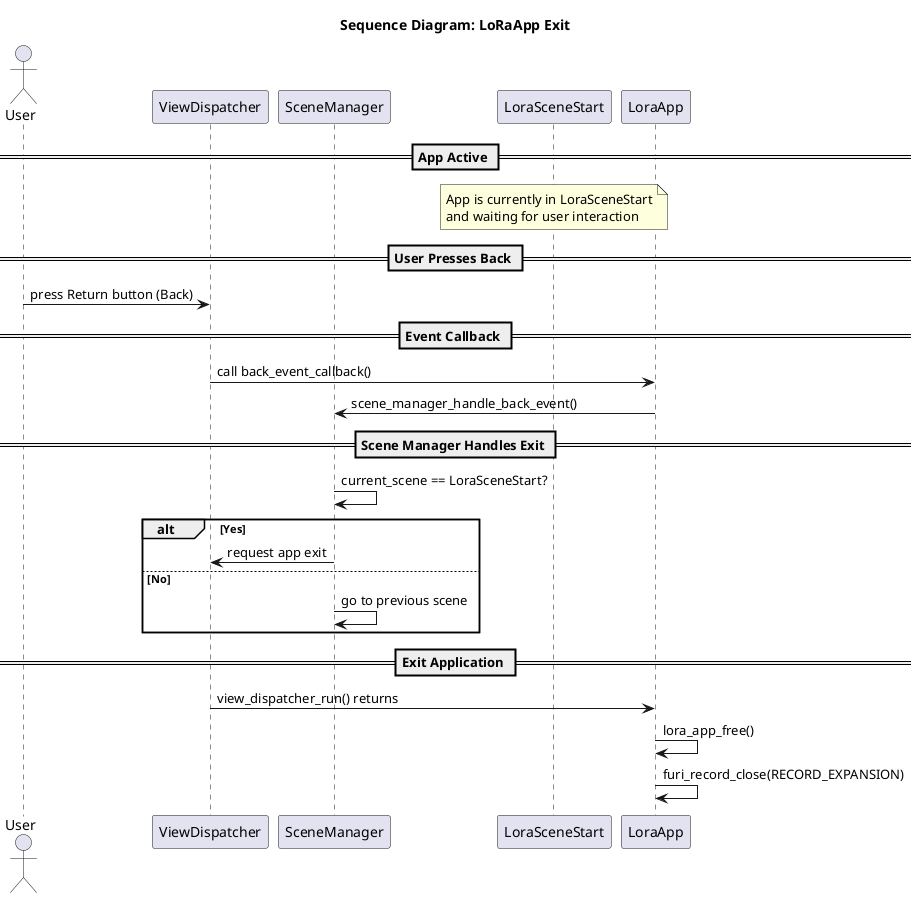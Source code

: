 @startuml
title Sequence Diagram: LoRaApp Exit

actor User
participant "ViewDispatcher" as View
participant "SceneManager" as SceneMgr
participant "LoraSceneStart" as SceneStart
participant "LoraApp" as App

== App Active ==
note over SceneStart
App is currently in LoraSceneStart
and waiting for user interaction
end note

== User Presses Back ==
User -> View : press Return button (Back)

== Event Callback ==
View -> App : call back_event_callback()

App -> SceneMgr : scene_manager_handle_back_event()

== Scene Manager Handles Exit ==
SceneMgr -> SceneMgr : current_scene == LoraSceneStart?
alt Yes
    SceneMgr -> View : request app exit
else No
    SceneMgr -> SceneMgr : go to previous scene
end

== Exit Application ==
View -> App : view_dispatcher_run() returns
App -> App : lora_app_free()
App -> App: furi_record_close(RECORD_EXPANSION)

@enduml
